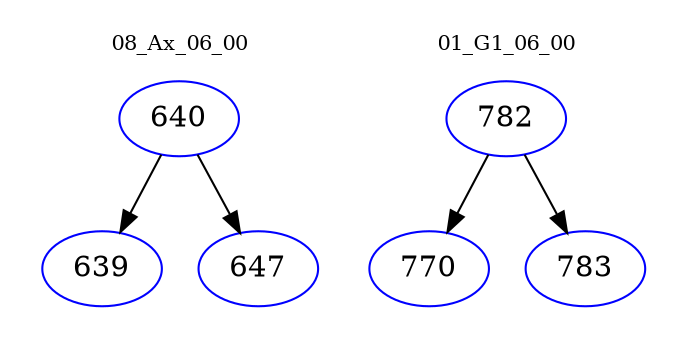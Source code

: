 digraph{
subgraph cluster_0 {
color = white
label = "08_Ax_06_00";
fontsize=10;
T0_640 [label="640", color="blue"]
T0_640 -> T0_639 [color="black"]
T0_639 [label="639", color="blue"]
T0_640 -> T0_647 [color="black"]
T0_647 [label="647", color="blue"]
}
subgraph cluster_1 {
color = white
label = "01_G1_06_00";
fontsize=10;
T1_782 [label="782", color="blue"]
T1_782 -> T1_770 [color="black"]
T1_770 [label="770", color="blue"]
T1_782 -> T1_783 [color="black"]
T1_783 [label="783", color="blue"]
}
}
